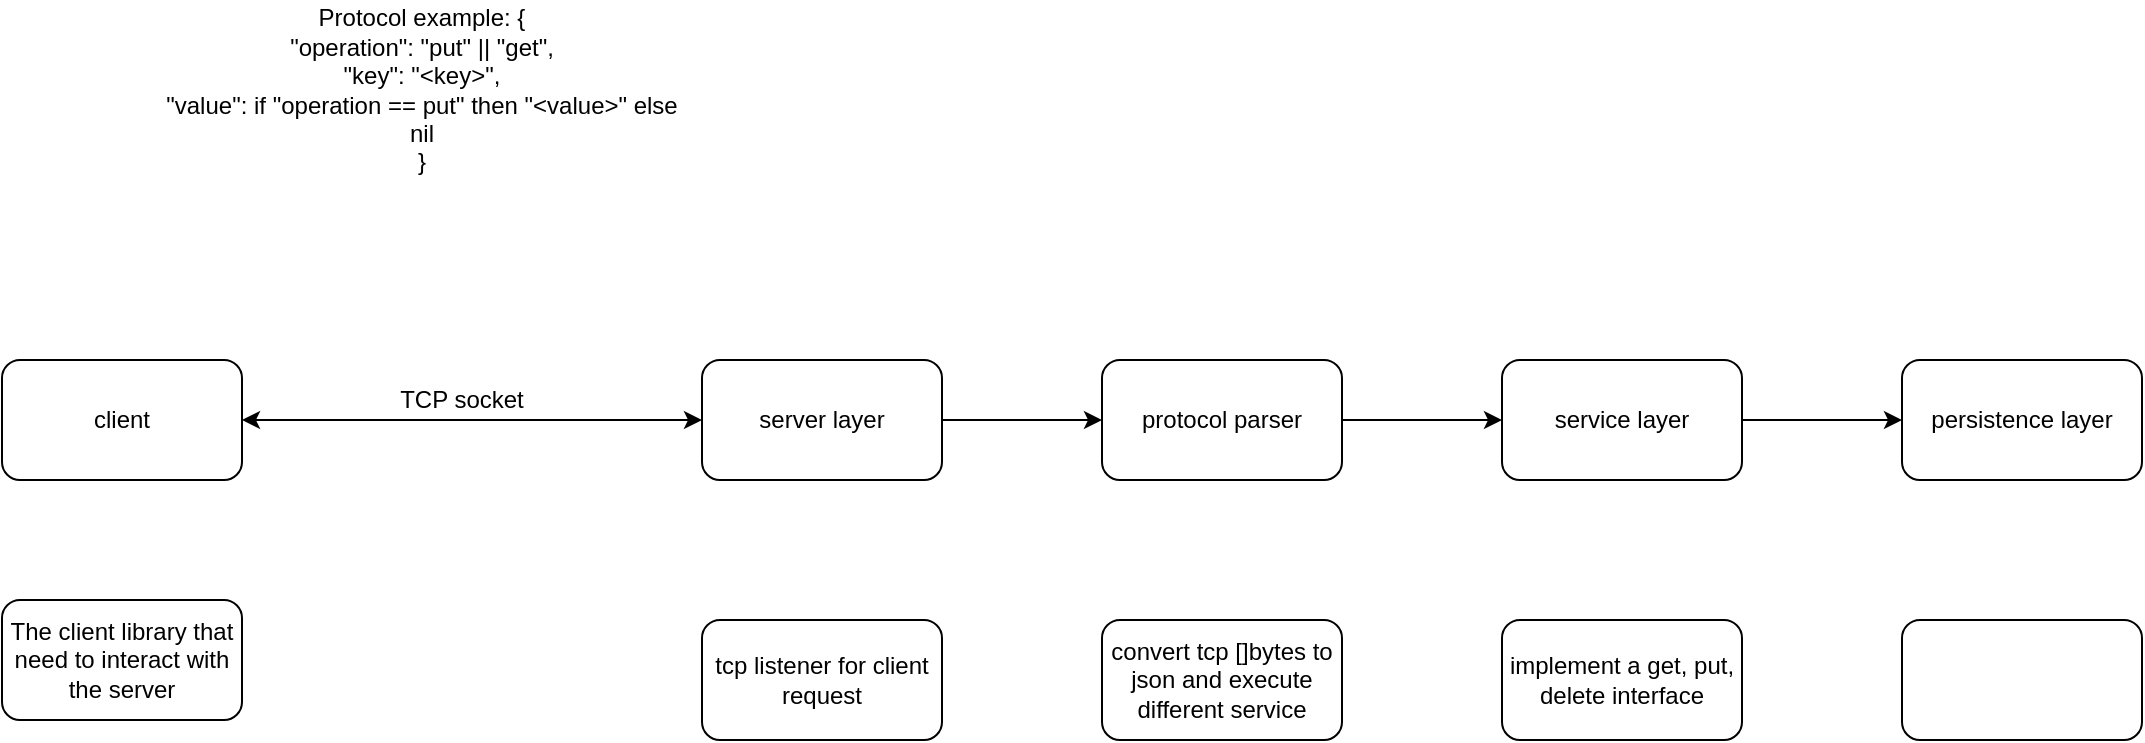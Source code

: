 <mxfile version="15.2.9" type="device"><diagram id="QRhWEvUu8ee4yYR47ZFh" name="Page-1"><mxGraphModel dx="1186" dy="628" grid="1" gridSize="10" guides="1" tooltips="1" connect="1" arrows="1" fold="1" page="1" pageScale="1" pageWidth="850" pageHeight="1100" math="0" shadow="0"><root><mxCell id="0"/><mxCell id="1" parent="0"/><mxCell id="Ltr51rKJP0J_L518qZBO-1" value="client" style="rounded=1;whiteSpace=wrap;html=1;" vertex="1" parent="1"><mxGeometry x="50" y="270" width="120" height="60" as="geometry"/></mxCell><mxCell id="Ltr51rKJP0J_L518qZBO-2" value="" style="endArrow=classic;startArrow=classic;html=1;exitX=1;exitY=0.5;exitDx=0;exitDy=0;entryX=0;entryY=0.5;entryDx=0;entryDy=0;" edge="1" parent="1" source="Ltr51rKJP0J_L518qZBO-1" target="Ltr51rKJP0J_L518qZBO-3"><mxGeometry width="50" height="50" relative="1" as="geometry"><mxPoint x="270" y="310" as="sourcePoint"/><mxPoint x="320" y="300" as="targetPoint"/></mxGeometry></mxCell><mxCell id="Ltr51rKJP0J_L518qZBO-8" value="" style="edgeStyle=orthogonalEdgeStyle;rounded=0;orthogonalLoop=1;jettySize=auto;html=1;" edge="1" parent="1" source="Ltr51rKJP0J_L518qZBO-3" target="Ltr51rKJP0J_L518qZBO-7"><mxGeometry relative="1" as="geometry"/></mxCell><mxCell id="Ltr51rKJP0J_L518qZBO-3" value="server layer" style="rounded=1;whiteSpace=wrap;html=1;" vertex="1" parent="1"><mxGeometry x="400" y="270" width="120" height="60" as="geometry"/></mxCell><mxCell id="Ltr51rKJP0J_L518qZBO-4" value="TCP socket" style="text;html=1;strokeColor=none;fillColor=none;align=center;verticalAlign=middle;whiteSpace=wrap;rounded=0;" vertex="1" parent="1"><mxGeometry x="240" y="280" width="80" height="20" as="geometry"/></mxCell><mxCell id="Ltr51rKJP0J_L518qZBO-5" value="Protocol example: {&lt;br&gt;&quot;operation&quot;: &quot;put&quot; || &quot;get&quot;,&lt;br&gt;&quot;key&quot;: &quot;&amp;lt;key&amp;gt;&quot;,&lt;br&gt;&quot;value&quot;: if &quot;operation == put&quot; then &quot;&amp;lt;value&amp;gt;&quot; else nil&lt;br&gt;}" style="text;html=1;strokeColor=none;fillColor=none;align=center;verticalAlign=middle;whiteSpace=wrap;rounded=0;" vertex="1" parent="1"><mxGeometry x="130" y="90" width="260" height="90" as="geometry"/></mxCell><mxCell id="Ltr51rKJP0J_L518qZBO-11" value="" style="edgeStyle=orthogonalEdgeStyle;rounded=0;orthogonalLoop=1;jettySize=auto;html=1;" edge="1" parent="1" source="Ltr51rKJP0J_L518qZBO-7" target="Ltr51rKJP0J_L518qZBO-10"><mxGeometry relative="1" as="geometry"/></mxCell><mxCell id="Ltr51rKJP0J_L518qZBO-7" value="protocol parser" style="rounded=1;whiteSpace=wrap;html=1;" vertex="1" parent="1"><mxGeometry x="600" y="270" width="120" height="60" as="geometry"/></mxCell><mxCell id="Ltr51rKJP0J_L518qZBO-13" value="" style="edgeStyle=orthogonalEdgeStyle;rounded=0;orthogonalLoop=1;jettySize=auto;html=1;" edge="1" parent="1" source="Ltr51rKJP0J_L518qZBO-10" target="Ltr51rKJP0J_L518qZBO-12"><mxGeometry relative="1" as="geometry"/></mxCell><mxCell id="Ltr51rKJP0J_L518qZBO-10" value="service layer" style="rounded=1;whiteSpace=wrap;html=1;" vertex="1" parent="1"><mxGeometry x="800" y="270" width="120" height="60" as="geometry"/></mxCell><mxCell id="Ltr51rKJP0J_L518qZBO-12" value="persistence layer" style="rounded=1;whiteSpace=wrap;html=1;" vertex="1" parent="1"><mxGeometry x="1000" y="270" width="120" height="60" as="geometry"/></mxCell><mxCell id="Ltr51rKJP0J_L518qZBO-14" value="The client library that need to interact with the server" style="rounded=1;whiteSpace=wrap;html=1;" vertex="1" parent="1"><mxGeometry x="50" y="390" width="120" height="60" as="geometry"/></mxCell><mxCell id="Ltr51rKJP0J_L518qZBO-15" value="tcp listener for client request" style="rounded=1;whiteSpace=wrap;html=1;" vertex="1" parent="1"><mxGeometry x="400" y="400" width="120" height="60" as="geometry"/></mxCell><mxCell id="Ltr51rKJP0J_L518qZBO-16" value="convert tcp []bytes to json and execute different service" style="rounded=1;whiteSpace=wrap;html=1;" vertex="1" parent="1"><mxGeometry x="600" y="400" width="120" height="60" as="geometry"/></mxCell><mxCell id="Ltr51rKJP0J_L518qZBO-17" value="implement a get, put, delete interface" style="rounded=1;whiteSpace=wrap;html=1;" vertex="1" parent="1"><mxGeometry x="800" y="400" width="120" height="60" as="geometry"/></mxCell><mxCell id="Ltr51rKJP0J_L518qZBO-18" value="" style="rounded=1;whiteSpace=wrap;html=1;" vertex="1" parent="1"><mxGeometry x="1000" y="400" width="120" height="60" as="geometry"/></mxCell></root></mxGraphModel></diagram></mxfile>